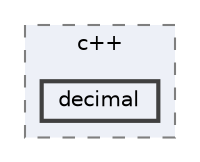 digraph "C:/Users/HP/Documents/GitHub/Minero-Game/Classes/lib/include/c++/decimal"
{
 // LATEX_PDF_SIZE
  bgcolor="transparent";
  edge [fontname=Helvetica,fontsize=10,labelfontname=Helvetica,labelfontsize=10];
  node [fontname=Helvetica,fontsize=10,shape=box,height=0.2,width=0.4];
  compound=true
  subgraph clusterdir_7ac81684837e147fa56839edc42d48cf {
    graph [ bgcolor="#edf0f7", pencolor="grey50", label="c++", fontname=Helvetica,fontsize=10 style="filled,dashed", URL="dir_7ac81684837e147fa56839edc42d48cf.html",tooltip=""]
  dir_990a90a41b5d78c4c5cfa0888509a04d [label="decimal", fillcolor="#edf0f7", color="grey25", style="filled,bold", URL="dir_990a90a41b5d78c4c5cfa0888509a04d.html",tooltip=""];
  }
}

